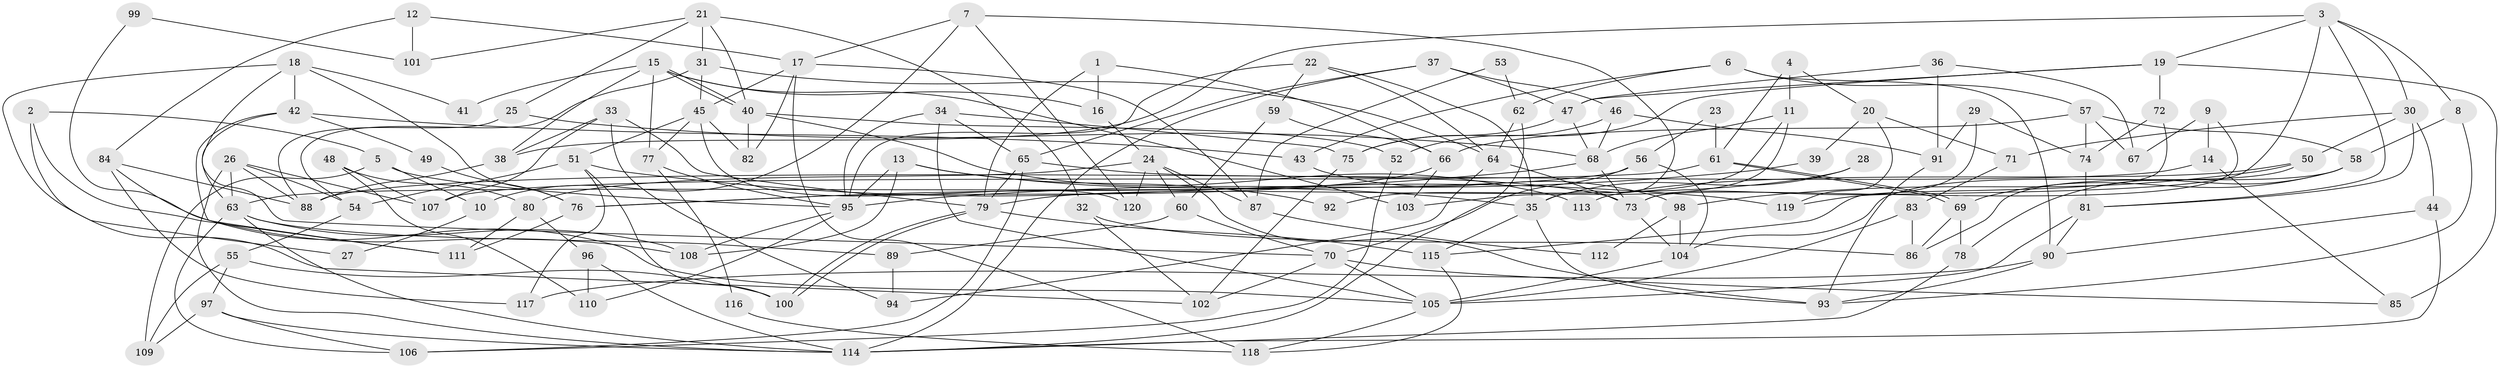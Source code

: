 // Generated by graph-tools (version 1.1) at 2025/49/03/09/25 04:49:16]
// undirected, 120 vertices, 240 edges
graph export_dot {
graph [start="1"]
  node [color=gray90,style=filled];
  1;
  2;
  3;
  4;
  5;
  6;
  7;
  8;
  9;
  10;
  11;
  12;
  13;
  14;
  15;
  16;
  17;
  18;
  19;
  20;
  21;
  22;
  23;
  24;
  25;
  26;
  27;
  28;
  29;
  30;
  31;
  32;
  33;
  34;
  35;
  36;
  37;
  38;
  39;
  40;
  41;
  42;
  43;
  44;
  45;
  46;
  47;
  48;
  49;
  50;
  51;
  52;
  53;
  54;
  55;
  56;
  57;
  58;
  59;
  60;
  61;
  62;
  63;
  64;
  65;
  66;
  67;
  68;
  69;
  70;
  71;
  72;
  73;
  74;
  75;
  76;
  77;
  78;
  79;
  80;
  81;
  82;
  83;
  84;
  85;
  86;
  87;
  88;
  89;
  90;
  91;
  92;
  93;
  94;
  95;
  96;
  97;
  98;
  99;
  100;
  101;
  102;
  103;
  104;
  105;
  106;
  107;
  108;
  109;
  110;
  111;
  112;
  113;
  114;
  115;
  116;
  117;
  118;
  119;
  120;
  1 -- 66;
  1 -- 79;
  1 -- 16;
  2 -- 5;
  2 -- 111;
  2 -- 102;
  3 -- 30;
  3 -- 19;
  3 -- 8;
  3 -- 38;
  3 -- 81;
  3 -- 119;
  4 -- 20;
  4 -- 11;
  4 -- 61;
  5 -- 95;
  5 -- 109;
  5 -- 10;
  6 -- 90;
  6 -- 57;
  6 -- 43;
  6 -- 62;
  7 -- 120;
  7 -- 35;
  7 -- 10;
  7 -- 17;
  8 -- 93;
  8 -- 58;
  9 -- 73;
  9 -- 67;
  9 -- 14;
  10 -- 27;
  11 -- 103;
  11 -- 68;
  11 -- 92;
  12 -- 17;
  12 -- 84;
  12 -- 101;
  13 -- 35;
  13 -- 95;
  13 -- 92;
  13 -- 108;
  14 -- 88;
  14 -- 85;
  15 -- 40;
  15 -- 40;
  15 -- 77;
  15 -- 16;
  15 -- 38;
  15 -- 41;
  15 -- 103;
  16 -- 24;
  17 -- 82;
  17 -- 45;
  17 -- 87;
  17 -- 118;
  18 -- 70;
  18 -- 42;
  18 -- 27;
  18 -- 41;
  18 -- 76;
  19 -- 72;
  19 -- 85;
  19 -- 47;
  19 -- 52;
  20 -- 119;
  20 -- 71;
  20 -- 39;
  21 -- 40;
  21 -- 32;
  21 -- 25;
  21 -- 31;
  21 -- 101;
  22 -- 64;
  22 -- 95;
  22 -- 35;
  22 -- 59;
  23 -- 61;
  23 -- 56;
  24 -- 93;
  24 -- 60;
  24 -- 80;
  24 -- 87;
  24 -- 120;
  25 -- 88;
  25 -- 68;
  26 -- 107;
  26 -- 114;
  26 -- 54;
  26 -- 63;
  26 -- 88;
  28 -- 35;
  28 -- 79;
  29 -- 74;
  29 -- 73;
  29 -- 91;
  30 -- 44;
  30 -- 81;
  30 -- 50;
  30 -- 71;
  31 -- 64;
  31 -- 45;
  31 -- 54;
  32 -- 86;
  32 -- 102;
  33 -- 38;
  33 -- 79;
  33 -- 94;
  33 -- 107;
  34 -- 75;
  34 -- 65;
  34 -- 95;
  34 -- 105;
  35 -- 93;
  35 -- 115;
  36 -- 47;
  36 -- 91;
  36 -- 67;
  37 -- 65;
  37 -- 47;
  37 -- 46;
  37 -- 114;
  38 -- 88;
  39 -- 95;
  40 -- 52;
  40 -- 82;
  40 -- 113;
  42 -- 63;
  42 -- 111;
  42 -- 43;
  42 -- 49;
  43 -- 98;
  44 -- 114;
  44 -- 90;
  45 -- 51;
  45 -- 77;
  45 -- 82;
  45 -- 120;
  46 -- 68;
  46 -- 75;
  46 -- 91;
  47 -- 75;
  47 -- 68;
  48 -- 80;
  48 -- 107;
  48 -- 110;
  49 -- 76;
  50 -- 98;
  50 -- 104;
  50 -- 113;
  51 -- 54;
  51 -- 100;
  51 -- 117;
  51 -- 119;
  52 -- 106;
  53 -- 87;
  53 -- 62;
  54 -- 55;
  55 -- 100;
  55 -- 97;
  55 -- 109;
  56 -- 63;
  56 -- 104;
  56 -- 70;
  57 -- 58;
  57 -- 66;
  57 -- 67;
  57 -- 74;
  58 -- 78;
  58 -- 69;
  58 -- 86;
  59 -- 60;
  59 -- 66;
  60 -- 70;
  60 -- 89;
  61 -- 69;
  61 -- 69;
  61 -- 107;
  62 -- 114;
  62 -- 64;
  63 -- 114;
  63 -- 89;
  63 -- 106;
  63 -- 108;
  64 -- 94;
  64 -- 73;
  65 -- 73;
  65 -- 79;
  65 -- 106;
  66 -- 76;
  66 -- 103;
  68 -- 73;
  68 -- 76;
  69 -- 78;
  69 -- 86;
  70 -- 105;
  70 -- 85;
  70 -- 102;
  71 -- 83;
  72 -- 115;
  72 -- 74;
  73 -- 104;
  74 -- 81;
  75 -- 102;
  76 -- 111;
  77 -- 95;
  77 -- 116;
  78 -- 114;
  79 -- 115;
  79 -- 100;
  79 -- 100;
  80 -- 96;
  80 -- 111;
  81 -- 105;
  81 -- 90;
  83 -- 86;
  83 -- 105;
  84 -- 88;
  84 -- 105;
  84 -- 117;
  87 -- 112;
  89 -- 94;
  90 -- 117;
  90 -- 93;
  91 -- 93;
  95 -- 108;
  95 -- 110;
  96 -- 114;
  96 -- 110;
  97 -- 106;
  97 -- 109;
  97 -- 114;
  98 -- 104;
  98 -- 112;
  99 -- 101;
  99 -- 108;
  104 -- 105;
  105 -- 118;
  115 -- 118;
  116 -- 118;
}
